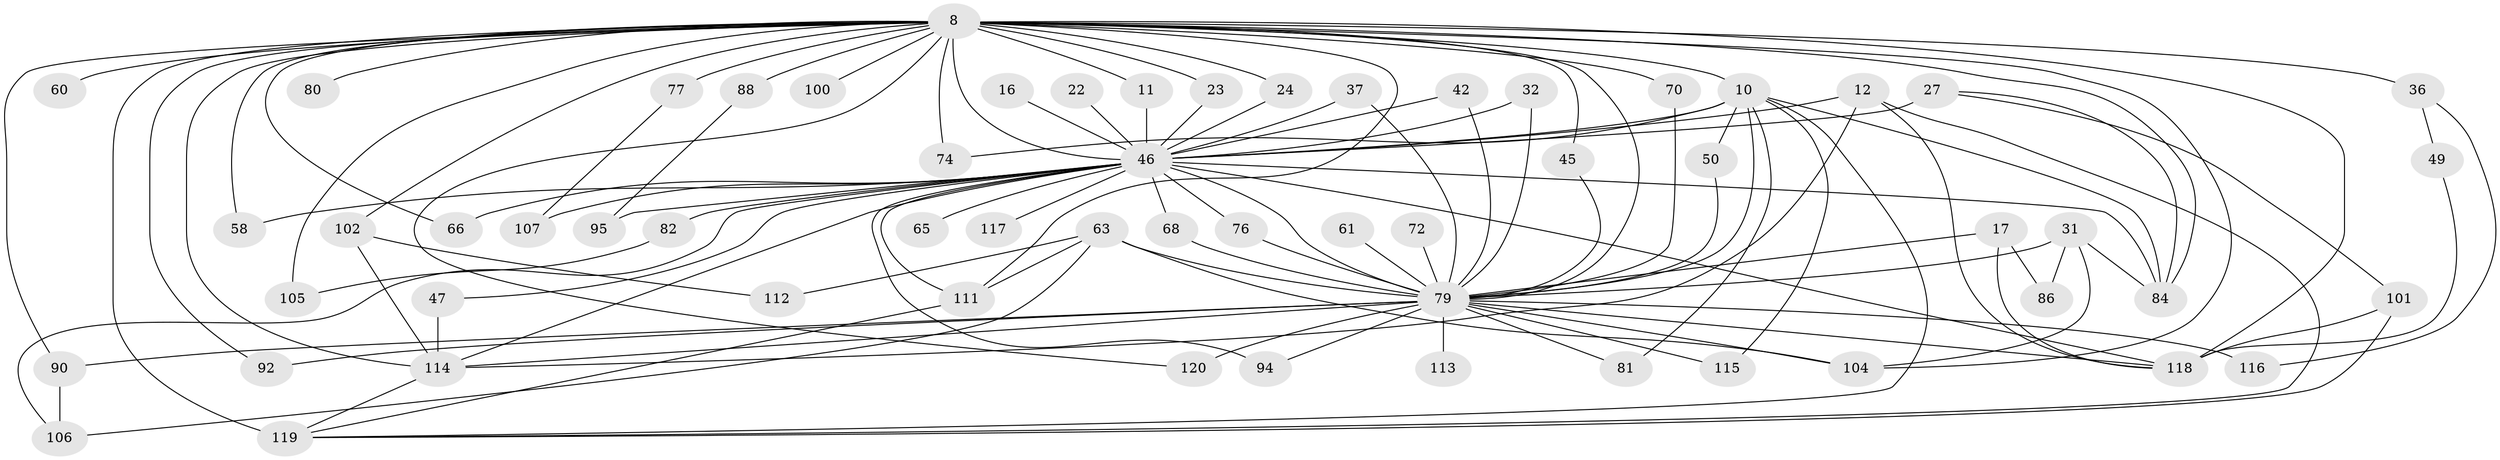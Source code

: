 // original degree distribution, {13: 0.008333333333333333, 24: 0.016666666666666666, 23: 0.008333333333333333, 34: 0.008333333333333333, 29: 0.008333333333333333, 26: 0.008333333333333333, 18: 0.008333333333333333, 22: 0.008333333333333333, 14: 0.008333333333333333, 2: 0.5, 5: 0.03333333333333333, 4: 0.09166666666666666, 3: 0.26666666666666666, 7: 0.008333333333333333, 8: 0.016666666666666666}
// Generated by graph-tools (version 1.1) at 2025/43/03/09/25 04:43:09]
// undirected, 60 vertices, 115 edges
graph export_dot {
graph [start="1"]
  node [color=gray90,style=filled];
  8 [super="+3+4"];
  10 [super="+1"];
  11;
  12;
  16;
  17;
  22;
  23;
  24;
  27 [super="+19"];
  31 [super="+26"];
  32;
  36;
  37;
  42;
  45;
  46 [super="+29+15+9"];
  47;
  49;
  50;
  58;
  60 [super="+34"];
  61;
  63 [super="+38"];
  65 [super="+39"];
  66;
  68;
  70 [super="+33"];
  72;
  74;
  76;
  77;
  79 [super="+21+5"];
  80 [super="+20"];
  81;
  82;
  84 [super="+57"];
  86;
  88;
  90 [super="+64"];
  92;
  94 [super="+83"];
  95;
  100;
  101 [super="+52"];
  102 [super="+97"];
  104 [super="+75"];
  105 [super="+93+62"];
  106 [super="+78"];
  107 [super="+99"];
  111 [super="+108+89"];
  112;
  113;
  114 [super="+71+73+98+110"];
  115;
  116;
  117;
  118 [super="+67+96+85"];
  119 [super="+91+109"];
  120 [super="+53"];
  8 -- 10 [weight=6];
  8 -- 11;
  8 -- 23;
  8 -- 24;
  8 -- 60 [weight=2];
  8 -- 77 [weight=2];
  8 -- 80 [weight=3];
  8 -- 88 [weight=2];
  8 -- 36 [weight=2];
  8 -- 104 [weight=5];
  8 -- 45;
  8 -- 114 [weight=4];
  8 -- 119 [weight=6];
  8 -- 58;
  8 -- 66;
  8 -- 70 [weight=2];
  8 -- 74;
  8 -- 90 [weight=2];
  8 -- 92;
  8 -- 100;
  8 -- 120;
  8 -- 79 [weight=6];
  8 -- 102;
  8 -- 118 [weight=5];
  8 -- 105 [weight=3];
  8 -- 111;
  8 -- 46 [weight=10];
  8 -- 84;
  10 -- 74;
  10 -- 81;
  10 -- 50;
  10 -- 115;
  10 -- 79 [weight=5];
  10 -- 119 [weight=2];
  10 -- 46 [weight=7];
  10 -- 84;
  11 -- 46;
  12 -- 118;
  12 -- 114;
  12 -- 119;
  12 -- 46 [weight=2];
  16 -- 46;
  17 -- 86;
  17 -- 79 [weight=2];
  17 -- 118;
  22 -- 46;
  23 -- 46;
  24 -- 46;
  27 -- 101;
  27 -- 46 [weight=3];
  27 -- 84;
  31 -- 79 [weight=2];
  31 -- 86;
  31 -- 104;
  31 -- 84;
  32 -- 79;
  32 -- 46;
  36 -- 49;
  36 -- 116;
  37 -- 79;
  37 -- 46;
  42 -- 79;
  42 -- 46;
  45 -- 79;
  46 -- 79 [weight=8];
  46 -- 65 [weight=3];
  46 -- 66;
  46 -- 68;
  46 -- 76;
  46 -- 82 [weight=2];
  46 -- 84;
  46 -- 94 [weight=2];
  46 -- 95;
  46 -- 106;
  46 -- 107 [weight=2];
  46 -- 47;
  46 -- 111;
  46 -- 114;
  46 -- 117;
  46 -- 118;
  46 -- 58;
  47 -- 114;
  49 -- 118;
  50 -- 79;
  61 -- 79 [weight=2];
  63 -- 106;
  63 -- 112;
  63 -- 79 [weight=2];
  63 -- 111;
  63 -- 104;
  68 -- 79;
  70 -- 79;
  72 -- 79 [weight=2];
  76 -- 79;
  77 -- 107;
  79 -- 116;
  79 -- 81;
  79 -- 90;
  79 -- 92;
  79 -- 94;
  79 -- 113 [weight=2];
  79 -- 115;
  79 -- 120 [weight=2];
  79 -- 118;
  79 -- 114 [weight=5];
  79 -- 104;
  82 -- 105;
  88 -- 95;
  90 -- 106;
  101 -- 118;
  101 -- 119;
  102 -- 112;
  102 -- 114 [weight=2];
  111 -- 119;
  114 -- 119;
}
